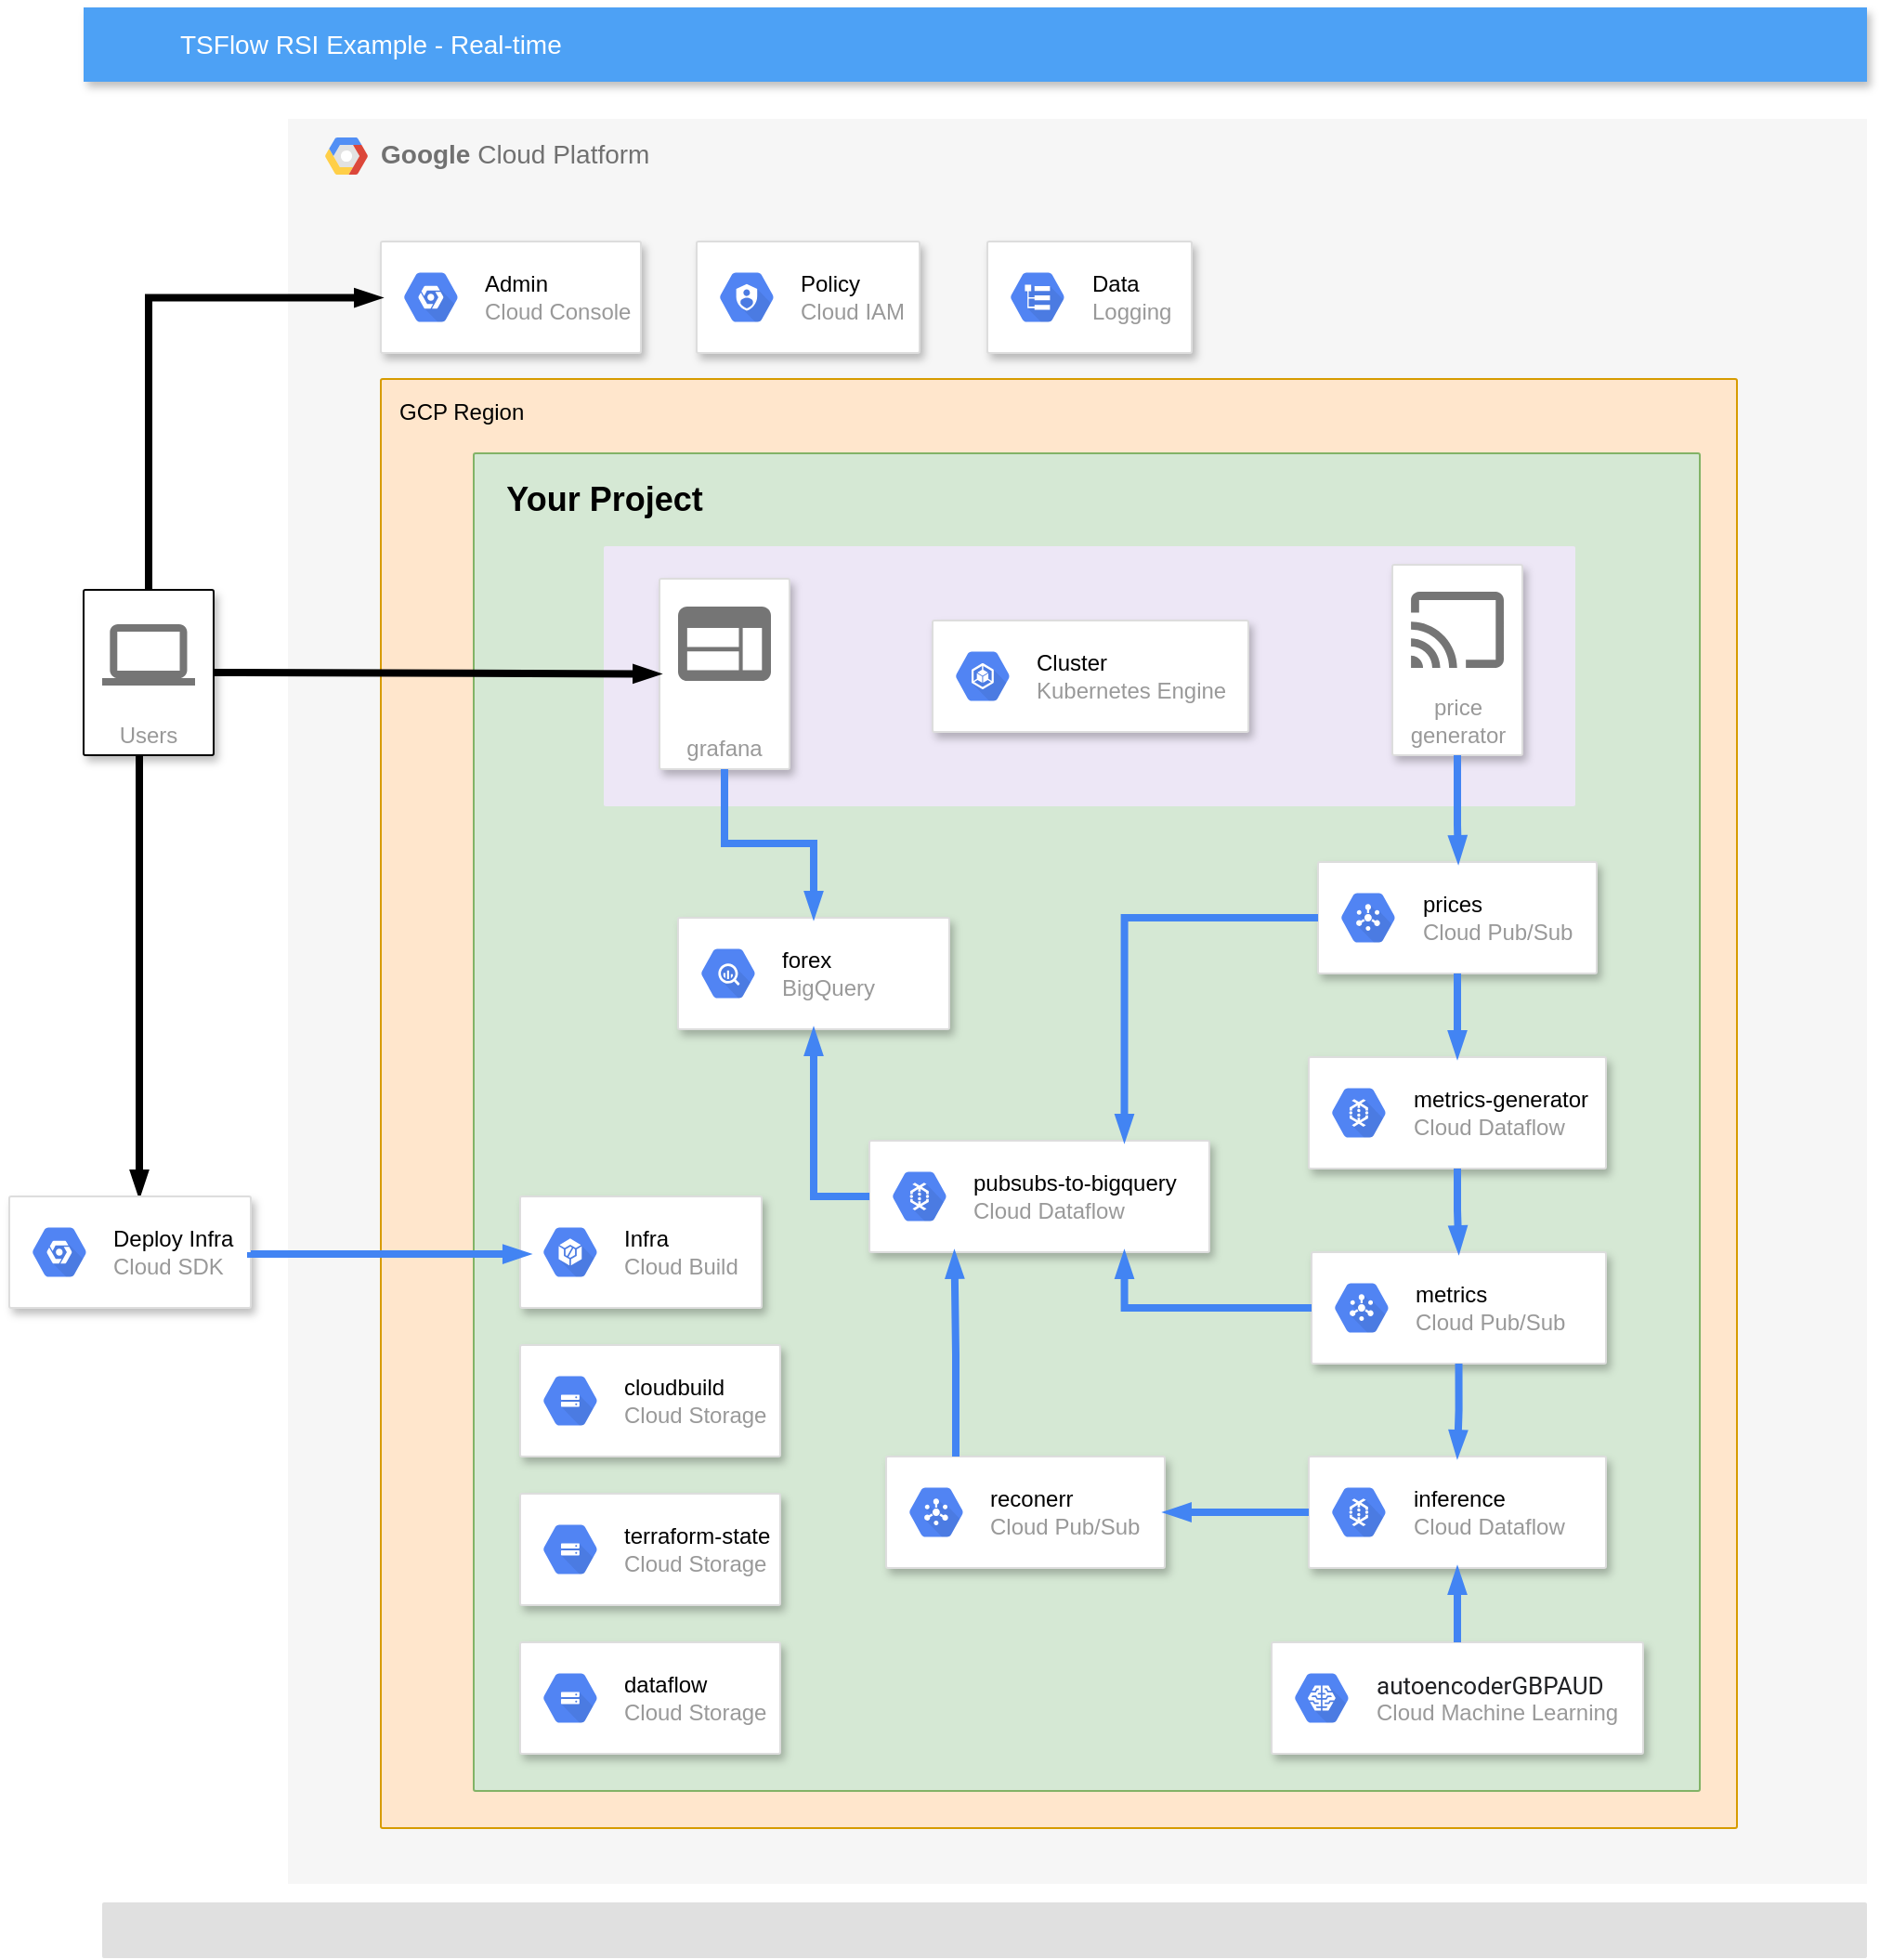 <mxfile version="14.6.13" type="device" pages="3"><diagram id="f106602c-feb2-e66a-4537-3a34d633f6aa" name="Real-time"><mxGraphModel dx="1106" dy="994" grid="1" gridSize="10" guides="1" tooltips="1" connect="1" arrows="1" fold="1" page="1" pageScale="1" pageWidth="1654" pageHeight="1169" background="#ffffff" math="0" shadow="0"><root><mxCell id="0"/><mxCell id="1" parent="0"/><mxCell id="14" value="&lt;b&gt;Google &lt;/b&gt;Cloud Platform" style="fillColor=#F6F6F6;strokeColor=none;shadow=0;gradientColor=none;fontSize=14;align=left;spacing=10;fontColor=#717171;9E9E9E;verticalAlign=top;spacingTop=-4;fontStyle=0;spacingLeft=40;html=1;" parent="1" vertex="1"><mxGeometry x="310" y="180" width="850" height="950" as="geometry"/></mxCell><mxCell id="Be6EzaO31YiZnEdK2GOM-375" value="GCP Region" style="points=[[0,0,0],[0.25,0,0],[0.5,0,0],[0.75,0,0],[1,0,0],[1,0.25,0],[1,0.5,0],[1,0.75,0],[1,1,0],[0.75,1,0],[0.5,1,0],[0.25,1,0],[0,1,0],[0,0.75,0],[0,0.5,0],[0,0.25,0]];rounded=1;absoluteArcSize=1;arcSize=2;html=1;strokeColor=#d79b00;shadow=0;dashed=0;fontSize=12;align=left;verticalAlign=top;spacing=10;spacingTop=-4;fillColor=#ffe6cc;" parent="1" vertex="1"><mxGeometry x="360" y="320" width="730" height="780" as="geometry"/></mxCell><mxCell id="Be6EzaO31YiZnEdK2GOM-356" value="" style="points=[[0,0,0],[0.25,0,0],[0.5,0,0],[0.75,0,0],[1,0,0],[1,0.25,0],[1,0.5,0],[1,0.75,0],[1,1,0],[0.75,1,0],[0.5,1,0],[0.25,1,0],[0,1,0],[0,0.75,0],[0,0.5,0],[0,0.25,0]];rounded=1;absoluteArcSize=1;arcSize=2;html=1;strokeColor=#82b366;shadow=0;dashed=0;fontSize=12;align=center;verticalAlign=middle;spacing=10;spacingTop=-4;fillColor=#d5e8d4;labelPosition=center;verticalLabelPosition=middle;" parent="1" vertex="1"><mxGeometry x="410" y="360" width="660" height="720" as="geometry"/></mxCell><mxCell id="2" value="TSFlow RSI Example - Real-time" style="fillColor=#4DA1F5;strokeColor=none;shadow=1;gradientColor=none;fontSize=14;align=left;spacingLeft=50;fontColor=#ffffff;html=1;" parent="1" vertex="1"><mxGeometry x="200" y="120" width="960" height="40" as="geometry"/></mxCell><mxCell id="16" value="" style="rounded=1;absoluteArcSize=1;arcSize=2;html=1;strokeColor=none;gradientColor=none;shadow=0;dashed=0;strokeColor=none;fontSize=12;fontColor=#9E9E9E;align=left;verticalAlign=top;spacing=10;spacingTop=-4;fillColor=#E0E0E0;" parent="1" vertex="1"><mxGeometry x="210" y="1140" width="950" height="30" as="geometry"/></mxCell><mxCell id="15" value="" style="shape=mxgraph.gcp2.google_cloud_platform;fillColor=#F6F6F6;strokeColor=none;shadow=0;gradientColor=none;" parent="1" vertex="1"><mxGeometry width="23" height="20" relative="1" as="geometry"><mxPoint x="330" y="190" as="offset"/></mxGeometry></mxCell><mxCell id="8F5fJPbcZPBXWIDbTMO1-382" value="" style="points=[[0,0,0],[0.25,0,0],[0.5,0,0],[0.75,0,0],[1,0,0],[1,0.25,0],[1,0.5,0],[1,0.75,0],[1,1,0],[0.75,1,0],[0.5,1,0],[0.25,1,0],[0,1,0],[0,0.75,0],[0,0.5,0],[0,0.25,0]];rounded=1;absoluteArcSize=1;arcSize=2;html=1;strokeColor=none;gradientColor=none;shadow=0;dashed=0;fontSize=12;fontColor=#9E9E9E;align=left;verticalAlign=top;spacing=10;spacingTop=-4;fillColor=#EDE7F6;" parent="1" vertex="1"><mxGeometry x="480" y="410" width="523" height="140" as="geometry"><mxPoint x="10" y="50" as="offset"/></mxGeometry></mxCell><mxCell id="Be6EzaO31YiZnEdK2GOM-379" value="Your Project" style="text;html=1;align=center;verticalAlign=middle;resizable=0;points=[];autosize=1;fontStyle=1;fontSize=18;" parent="1" vertex="1"><mxGeometry x="420" y="370" width="120" height="30" as="geometry"/></mxCell><mxCell id="Be6EzaO31YiZnEdK2GOM-406" value="" style="strokeColor=#dddddd;shadow=1;strokeWidth=1;rounded=1;absoluteArcSize=1;arcSize=2;fontSize=18;" parent="1" vertex="1"><mxGeometry x="520" y="610" width="146" height="60" as="geometry"/></mxCell><mxCell id="Be6EzaO31YiZnEdK2GOM-407" value="&lt;font color=&quot;#000000&quot;&gt;forex&lt;/font&gt;&lt;br&gt;BigQuery" style="dashed=0;connectable=0;html=1;fillColor=#5184F3;strokeColor=none;shape=mxgraph.gcp2.hexIcon;prIcon=bigquery;part=1;labelPosition=right;verticalLabelPosition=middle;align=left;verticalAlign=middle;spacingLeft=5;fontColor=#999999;fontSize=12;" parent="Be6EzaO31YiZnEdK2GOM-406" vertex="1"><mxGeometry y="0.5" width="44" height="39" relative="1" as="geometry"><mxPoint x="5" y="-19.5" as="offset"/></mxGeometry></mxCell><mxCell id="Be6EzaO31YiZnEdK2GOM-412" value="" style="strokeColor=#dddddd;shadow=1;strokeWidth=1;rounded=1;absoluteArcSize=1;arcSize=2;" parent="1" vertex="1"><mxGeometry x="686.5" y="246" width="110" height="60" as="geometry"/></mxCell><mxCell id="Be6EzaO31YiZnEdK2GOM-413" value="&lt;font color=&quot;#000000&quot;&gt;Data&lt;/font&gt;&lt;br&gt;Logging" style="dashed=0;connectable=0;html=1;fillColor=#5184F3;strokeColor=none;shape=mxgraph.gcp2.hexIcon;prIcon=logging;part=1;labelPosition=right;verticalLabelPosition=middle;align=left;verticalAlign=middle;spacingLeft=5;fontColor=#999999;fontSize=12;" parent="Be6EzaO31YiZnEdK2GOM-412" vertex="1"><mxGeometry y="0.5" width="44" height="39" relative="1" as="geometry"><mxPoint x="5" y="-19.5" as="offset"/></mxGeometry></mxCell><mxCell id="Be6EzaO31YiZnEdK2GOM-420" value="Users" style="fillColor=#ffffff;shadow=1;strokeWidth=1;rounded=1;absoluteArcSize=1;arcSize=2;labelPosition=center;verticalLabelPosition=middle;align=center;verticalAlign=bottom;spacingLeft=0;fontColor=#999999;fontSize=12;whiteSpace=wrap;spacingBottom=2;html=1;" parent="1" vertex="1"><mxGeometry x="200" y="433.5" width="70" height="89" as="geometry"/></mxCell><mxCell id="Be6EzaO31YiZnEdK2GOM-421" value="" style="dashed=0;html=1;fillColor=#757575;strokeColor=none;shape=mxgraph.gcp2.laptop;part=1;" parent="Be6EzaO31YiZnEdK2GOM-420" vertex="1"><mxGeometry x="0.5" width="50" height="33" relative="1" as="geometry"><mxPoint x="-25" y="18.5" as="offset"/></mxGeometry></mxCell><mxCell id="sk9GGrMK_IZa_A7nueXG-23" value="" style="edgeStyle=orthogonalEdgeStyle;fontSize=12;html=1;endArrow=blockThin;endFill=1;rounded=0;strokeWidth=4;endSize=4;startSize=4;dashed=0;exitX=1;exitY=0.5;exitDx=0;exitDy=0;" parent="Be6EzaO31YiZnEdK2GOM-420" target="sk9GGrMK_IZa_A7nueXG-20" edge="1"><mxGeometry width="100" relative="1" as="geometry"><mxPoint x="30" y="89" as="sourcePoint"/><mxPoint x="170" y="90" as="targetPoint"/><Array as="points"><mxPoint x="30" y="207"/><mxPoint x="30" y="207"/></Array></mxGeometry></mxCell><mxCell id="Be6EzaO31YiZnEdK2GOM-429" value="" style="strokeColor=#dddddd;shadow=1;strokeWidth=1;rounded=1;absoluteArcSize=1;arcSize=2;fontSize=18;" parent="1" vertex="1"><mxGeometry x="530" y="246" width="120" height="60" as="geometry"/></mxCell><mxCell id="Be6EzaO31YiZnEdK2GOM-430" value="&lt;font color=&quot;#000000&quot;&gt;Policy&lt;/font&gt;&lt;br&gt;Cloud IAM" style="dashed=0;connectable=0;html=1;fillColor=#5184F3;strokeColor=none;shape=mxgraph.gcp2.hexIcon;prIcon=cloud_iam;part=1;labelPosition=right;verticalLabelPosition=middle;align=left;verticalAlign=middle;spacingLeft=5;fontColor=#999999;fontSize=12;" parent="Be6EzaO31YiZnEdK2GOM-429" vertex="1"><mxGeometry y="0.5" width="44" height="39" relative="1" as="geometry"><mxPoint x="5" y="-19.5" as="offset"/></mxGeometry></mxCell><mxCell id="Be6EzaO31YiZnEdK2GOM-433" value="" style="strokeColor=#dddddd;shadow=1;strokeWidth=1;rounded=1;absoluteArcSize=1;arcSize=2;fontSize=18;" parent="1" vertex="1"><mxGeometry x="360" y="246" width="140" height="60" as="geometry"/></mxCell><mxCell id="Be6EzaO31YiZnEdK2GOM-434" value="&lt;font color=&quot;#000000&quot;&gt;Admin&lt;br&gt;&lt;/font&gt;Cloud Console" style="dashed=0;connectable=0;html=1;fillColor=#5184F3;strokeColor=none;shape=mxgraph.gcp2.hexIcon;prIcon=placeholder;part=1;labelPosition=right;verticalLabelPosition=middle;align=left;verticalAlign=middle;spacingLeft=5;fontColor=#999999;fontSize=12;" parent="Be6EzaO31YiZnEdK2GOM-433" vertex="1"><mxGeometry y="0.5" width="44" height="39" relative="1" as="geometry"><mxPoint x="5" y="-19.5" as="offset"/></mxGeometry></mxCell><mxCell id="Be6EzaO31YiZnEdK2GOM-390" value="" style="strokeColor=#dddddd;shadow=1;strokeWidth=1;rounded=1;absoluteArcSize=1;arcSize=2;fontSize=18;" parent="1" vertex="1"><mxGeometry x="859.5" y="900" width="160" height="60" as="geometry"/></mxCell><mxCell id="Be6EzaO31YiZnEdK2GOM-391" value="&lt;font color=&quot;#000000&quot;&gt;inference&lt;/font&gt;&lt;br&gt;Cloud Dataflow" style="dashed=0;connectable=0;html=1;fillColor=#5184F3;strokeColor=none;shape=mxgraph.gcp2.hexIcon;prIcon=cloud_dataflow;part=1;labelPosition=right;verticalLabelPosition=middle;align=left;verticalAlign=middle;spacingLeft=5;fontColor=#999999;fontSize=12;" parent="Be6EzaO31YiZnEdK2GOM-390" vertex="1"><mxGeometry y="0.5" width="44" height="39" relative="1" as="geometry"><mxPoint x="5" y="-19.5" as="offset"/></mxGeometry></mxCell><mxCell id="7fhDppdv9Z1jQe66zhrR-308" value="" style="strokeColor=#dddddd;shadow=1;strokeWidth=1;rounded=1;absoluteArcSize=1;arcSize=2;" parent="1" vertex="1"><mxGeometry x="861" y="790" width="158.5" height="60" as="geometry"/></mxCell><mxCell id="7fhDppdv9Z1jQe66zhrR-309" value="&lt;font color=&quot;#000000&quot;&gt;metrics&lt;br&gt;&lt;/font&gt;Cloud Pub/Sub" style="dashed=0;connectable=0;html=1;fillColor=#5184F3;strokeColor=none;shape=mxgraph.gcp2.hexIcon;prIcon=cloud_pubsub;part=1;labelPosition=right;verticalLabelPosition=middle;align=left;verticalAlign=middle;spacingLeft=5;fontColor=#999999;fontSize=12;" parent="7fhDppdv9Z1jQe66zhrR-308" vertex="1"><mxGeometry y="0.5" width="44" height="39" relative="1" as="geometry"><mxPoint x="5" y="-19.5" as="offset"/></mxGeometry></mxCell><mxCell id="Be6EzaO31YiZnEdK2GOM-388" value="" style="strokeColor=#dddddd;shadow=1;strokeWidth=1;rounded=1;absoluteArcSize=1;arcSize=2;fontSize=18;" parent="1" vertex="1"><mxGeometry x="435" y="920.0" width="140" height="60" as="geometry"/></mxCell><mxCell id="Be6EzaO31YiZnEdK2GOM-389" value="&lt;font color=&quot;#000000&quot;&gt;terraform-state&lt;/font&gt;&lt;br&gt;Cloud Storage" style="dashed=0;connectable=0;html=1;fillColor=#5184F3;strokeColor=none;shape=mxgraph.gcp2.hexIcon;prIcon=cloud_storage;part=1;labelPosition=right;verticalLabelPosition=middle;align=left;verticalAlign=middle;spacingLeft=5;fontColor=#999999;fontSize=12;" parent="Be6EzaO31YiZnEdK2GOM-388" vertex="1"><mxGeometry y="0.5" width="44" height="39" relative="1" as="geometry"><mxPoint x="5" y="-19.5" as="offset"/></mxGeometry></mxCell><mxCell id="EcwSvWwTOXZUcNVXFRtA-16" value="" style="strokeColor=#dddddd;shadow=1;strokeWidth=1;rounded=1;absoluteArcSize=1;arcSize=2;" parent="1" vertex="1"><mxGeometry x="657" y="450" width="170" height="60" as="geometry"/></mxCell><mxCell id="EcwSvWwTOXZUcNVXFRtA-17" value="&lt;font color=&quot;#000000&quot;&gt;Cluster&lt;/font&gt;&lt;br&gt;Kubernetes Engine" style="dashed=0;connectable=0;html=1;fillColor=#5184F3;strokeColor=none;shape=mxgraph.gcp2.hexIcon;prIcon=container_engine;part=1;labelPosition=right;verticalLabelPosition=middle;align=left;verticalAlign=middle;spacingLeft=5;fontColor=#999999;fontSize=12;" parent="EcwSvWwTOXZUcNVXFRtA-16" vertex="1"><mxGeometry y="0.5" width="44" height="39" relative="1" as="geometry"><mxPoint x="5" y="-19.5" as="offset"/></mxGeometry></mxCell><mxCell id="EcwSvWwTOXZUcNVXFRtA-18" value="price generator" style="strokeColor=#dddddd;shadow=1;strokeWidth=1;rounded=1;absoluteArcSize=1;arcSize=2;labelPosition=center;verticalLabelPosition=middle;align=center;verticalAlign=bottom;spacingLeft=0;fontColor=#999999;fontSize=12;whiteSpace=wrap;spacingBottom=2;" parent="1" vertex="1"><mxGeometry x="904.5" y="420" width="70" height="102.5" as="geometry"/></mxCell><mxCell id="EcwSvWwTOXZUcNVXFRtA-19" value="" style="dashed=0;connectable=0;html=1;fillColor=#757575;strokeColor=none;shape=mxgraph.gcp2.stream;part=1;" parent="EcwSvWwTOXZUcNVXFRtA-18" vertex="1"><mxGeometry x="0.5" width="50" height="41" relative="1" as="geometry"><mxPoint x="-25" y="14.5" as="offset"/></mxGeometry></mxCell><mxCell id="EcwSvWwTOXZUcNVXFRtA-20" value="grafana" style="strokeColor=#dddddd;shadow=1;strokeWidth=1;rounded=1;absoluteArcSize=1;arcSize=2;labelPosition=center;verticalLabelPosition=middle;align=center;verticalAlign=bottom;spacingLeft=0;fontColor=#999999;fontSize=12;whiteSpace=wrap;spacingBottom=2;" parent="1" vertex="1"><mxGeometry x="510" y="427.5" width="70" height="102.5" as="geometry"/></mxCell><mxCell id="EcwSvWwTOXZUcNVXFRtA-21" value="" style="dashed=0;connectable=0;html=1;fillColor=#757575;strokeColor=none;shape=mxgraph.gcp2.application;part=1;" parent="EcwSvWwTOXZUcNVXFRtA-20" vertex="1"><mxGeometry x="0.5" width="50" height="40" relative="1" as="geometry"><mxPoint x="-25" y="15" as="offset"/></mxGeometry></mxCell><mxCell id="EcwSvWwTOXZUcNVXFRtA-24" value="" style="strokeColor=#dddddd;shadow=1;strokeWidth=1;rounded=1;absoluteArcSize=1;arcSize=2;" parent="1" vertex="1"><mxGeometry x="864.5" y="580" width="150" height="60" as="geometry"/></mxCell><mxCell id="EcwSvWwTOXZUcNVXFRtA-25" value="&lt;font color=&quot;#000000&quot;&gt;prices&lt;br&gt;&lt;/font&gt;Cloud Pub/Sub" style="dashed=0;connectable=0;html=1;fillColor=#5184F3;strokeColor=none;shape=mxgraph.gcp2.hexIcon;prIcon=cloud_pubsub;part=1;labelPosition=right;verticalLabelPosition=middle;align=left;verticalAlign=middle;spacingLeft=5;fontColor=#999999;fontSize=12;" parent="EcwSvWwTOXZUcNVXFRtA-24" vertex="1"><mxGeometry y="0.5" width="44" height="39" relative="1" as="geometry"><mxPoint x="5" y="-19.5" as="offset"/></mxGeometry></mxCell><mxCell id="EcwSvWwTOXZUcNVXFRtA-26" value="" style="strokeColor=#dddddd;shadow=1;strokeWidth=1;rounded=1;absoluteArcSize=1;arcSize=2;" parent="1" vertex="1"><mxGeometry x="632" y="900" width="150" height="60" as="geometry"/></mxCell><mxCell id="EcwSvWwTOXZUcNVXFRtA-27" value="&lt;font color=&quot;#000000&quot;&gt;reconerr&lt;br&gt;&lt;/font&gt;Cloud Pub/Sub" style="dashed=0;connectable=0;html=1;fillColor=#5184F3;strokeColor=none;shape=mxgraph.gcp2.hexIcon;prIcon=cloud_pubsub;part=1;labelPosition=right;verticalLabelPosition=middle;align=left;verticalAlign=middle;spacingLeft=5;fontColor=#999999;fontSize=12;" parent="EcwSvWwTOXZUcNVXFRtA-26" vertex="1"><mxGeometry y="0.5" width="44" height="39" relative="1" as="geometry"><mxPoint x="5" y="-19.5" as="offset"/></mxGeometry></mxCell><mxCell id="EcwSvWwTOXZUcNVXFRtA-28" value="" style="strokeColor=#dddddd;shadow=1;strokeWidth=1;rounded=1;absoluteArcSize=1;arcSize=2;fontSize=18;" parent="1" vertex="1"><mxGeometry x="435" y="1000.0" width="140" height="60" as="geometry"/></mxCell><mxCell id="EcwSvWwTOXZUcNVXFRtA-29" value="&lt;font color=&quot;#000000&quot;&gt;dataflow&lt;/font&gt;&lt;br&gt;Cloud Storage" style="dashed=0;connectable=0;html=1;fillColor=#5184F3;strokeColor=none;shape=mxgraph.gcp2.hexIcon;prIcon=cloud_storage;part=1;labelPosition=right;verticalLabelPosition=middle;align=left;verticalAlign=middle;spacingLeft=5;fontColor=#999999;fontSize=12;" parent="EcwSvWwTOXZUcNVXFRtA-28" vertex="1"><mxGeometry y="0.5" width="44" height="39" relative="1" as="geometry"><mxPoint x="5" y="-19.5" as="offset"/></mxGeometry></mxCell><mxCell id="EcwSvWwTOXZUcNVXFRtA-30" value="" style="strokeColor=#dddddd;shadow=1;strokeWidth=1;rounded=1;absoluteArcSize=1;arcSize=2;fontSize=18;" parent="1" vertex="1"><mxGeometry x="435" y="840.0" width="140" height="60" as="geometry"/></mxCell><mxCell id="EcwSvWwTOXZUcNVXFRtA-31" value="&lt;font color=&quot;#000000&quot;&gt;cloudbuild&lt;/font&gt;&lt;br&gt;Cloud Storage" style="dashed=0;connectable=0;html=1;fillColor=#5184F3;strokeColor=none;shape=mxgraph.gcp2.hexIcon;prIcon=cloud_storage;part=1;labelPosition=right;verticalLabelPosition=middle;align=left;verticalAlign=middle;spacingLeft=5;fontColor=#999999;fontSize=12;" parent="EcwSvWwTOXZUcNVXFRtA-30" vertex="1"><mxGeometry y="0.5" width="44" height="39" relative="1" as="geometry"><mxPoint x="5" y="-19.5" as="offset"/></mxGeometry></mxCell><mxCell id="EcwSvWwTOXZUcNVXFRtA-33" value="" style="strokeColor=#dddddd;shadow=1;strokeWidth=1;rounded=1;absoluteArcSize=1;arcSize=2;fontSize=18;" parent="1" vertex="1"><mxGeometry x="859.5" y="685" width="160" height="60" as="geometry"/></mxCell><mxCell id="EcwSvWwTOXZUcNVXFRtA-34" value="&lt;font color=&quot;#000000&quot;&gt;metrics-generator&lt;/font&gt;&lt;br&gt;Cloud Dataflow" style="dashed=0;connectable=0;html=1;fillColor=#5184F3;strokeColor=none;shape=mxgraph.gcp2.hexIcon;prIcon=cloud_dataflow;part=1;labelPosition=right;verticalLabelPosition=middle;align=left;verticalAlign=middle;spacingLeft=5;fontColor=#999999;fontSize=12;" parent="EcwSvWwTOXZUcNVXFRtA-33" vertex="1"><mxGeometry y="0.5" width="44" height="39" relative="1" as="geometry"><mxPoint x="5" y="-19.5" as="offset"/></mxGeometry></mxCell><mxCell id="EcwSvWwTOXZUcNVXFRtA-35" value="" style="strokeColor=#dddddd;shadow=1;strokeWidth=1;rounded=1;absoluteArcSize=1;arcSize=2;fontSize=18;" parent="1" vertex="1"><mxGeometry x="623" y="730" width="183" height="60" as="geometry"/></mxCell><mxCell id="EcwSvWwTOXZUcNVXFRtA-36" value="&lt;font color=&quot;#000000&quot;&gt;pubsubs-to-bigquery&lt;/font&gt;&lt;br&gt;Cloud Dataflow" style="dashed=0;connectable=0;html=1;fillColor=#5184F3;strokeColor=none;shape=mxgraph.gcp2.hexIcon;prIcon=cloud_dataflow;part=1;labelPosition=right;verticalLabelPosition=middle;align=left;verticalAlign=middle;spacingLeft=5;fontColor=#999999;fontSize=12;" parent="EcwSvWwTOXZUcNVXFRtA-35" vertex="1"><mxGeometry y="0.5" width="44" height="39" relative="1" as="geometry"><mxPoint x="5" y="-19.5" as="offset"/></mxGeometry></mxCell><mxCell id="EcwSvWwTOXZUcNVXFRtA-37" value="" style="edgeStyle=orthogonalEdgeStyle;fontSize=12;html=1;endArrow=blockThin;endFill=1;rounded=0;strokeWidth=4;endSize=4;startSize=4;dashed=0;strokeColor=#4284F3;exitX=0.5;exitY=1;exitDx=0;exitDy=0;" parent="1" source="EcwSvWwTOXZUcNVXFRtA-18" edge="1"><mxGeometry width="100" relative="1" as="geometry"><mxPoint x="328.5" y="833.5" as="sourcePoint"/><mxPoint x="940" y="580" as="targetPoint"/><Array as="points"><mxPoint x="940" y="560"/><mxPoint x="940" y="560"/></Array></mxGeometry></mxCell><mxCell id="EcwSvWwTOXZUcNVXFRtA-40" value="" style="edgeStyle=orthogonalEdgeStyle;fontSize=12;html=1;endArrow=blockThin;endFill=1;rounded=0;strokeWidth=4;endSize=4;startSize=4;dashed=0;strokeColor=#4284F3;exitX=0;exitY=0.5;exitDx=0;exitDy=0;" parent="1" source="EcwSvWwTOXZUcNVXFRtA-35" target="Be6EzaO31YiZnEdK2GOM-406" edge="1"><mxGeometry width="100" relative="1" as="geometry"><mxPoint x="328.5" y="833.5" as="sourcePoint"/><mxPoint x="673" y="713" as="targetPoint"/><Array as="points"/></mxGeometry></mxCell><mxCell id="EcwSvWwTOXZUcNVXFRtA-41" value="" style="edgeStyle=orthogonalEdgeStyle;fontSize=12;html=1;endArrow=blockThin;endFill=1;rounded=0;strokeWidth=4;endSize=4;startSize=4;dashed=0;strokeColor=#4284F3;exitX=0;exitY=0.5;exitDx=0;exitDy=0;entryX=0.75;entryY=0;entryDx=0;entryDy=0;" parent="1" source="EcwSvWwTOXZUcNVXFRtA-24" target="EcwSvWwTOXZUcNVXFRtA-35" edge="1"><mxGeometry width="100" relative="1" as="geometry"><mxPoint x="328.5" y="833.5" as="sourcePoint"/><mxPoint x="383.5" y="833.5" as="targetPoint"/><Array as="points"/></mxGeometry></mxCell><mxCell id="EcwSvWwTOXZUcNVXFRtA-42" value="" style="edgeStyle=orthogonalEdgeStyle;fontSize=12;html=1;endArrow=blockThin;endFill=1;rounded=0;strokeWidth=4;endSize=4;startSize=4;dashed=0;strokeColor=#4284F3;" parent="1" source="EcwSvWwTOXZUcNVXFRtA-24" target="EcwSvWwTOXZUcNVXFRtA-33" edge="1"><mxGeometry width="100" relative="1" as="geometry"><mxPoint x="947" y="653.98" as="sourcePoint"/><mxPoint x="864.5" y="767.5" as="targetPoint"/><Array as="points"/></mxGeometry></mxCell><mxCell id="EcwSvWwTOXZUcNVXFRtA-43" value="" style="edgeStyle=orthogonalEdgeStyle;fontSize=12;html=1;endArrow=blockThin;endFill=1;rounded=0;strokeWidth=4;endSize=4;startSize=4;dashed=0;strokeColor=#4284F3;exitX=0.5;exitY=1;exitDx=0;exitDy=0;entryX=0.5;entryY=0;entryDx=0;entryDy=0;" parent="1" source="EcwSvWwTOXZUcNVXFRtA-33" target="7fhDppdv9Z1jQe66zhrR-308" edge="1"><mxGeometry width="100" relative="1" as="geometry"><mxPoint x="1005.5" y="655" as="sourcePoint"/><mxPoint x="1064.5" y="750" as="targetPoint"/><Array as="points"/></mxGeometry></mxCell><mxCell id="EcwSvWwTOXZUcNVXFRtA-44" value="" style="edgeStyle=orthogonalEdgeStyle;fontSize=12;html=1;endArrow=blockThin;endFill=1;rounded=0;strokeWidth=4;endSize=4;startSize=4;dashed=0;strokeColor=#4284F3;exitX=0.5;exitY=1;exitDx=0;exitDy=0;" parent="1" source="7fhDppdv9Z1jQe66zhrR-308" target="Be6EzaO31YiZnEdK2GOM-390" edge="1"><mxGeometry width="100" relative="1" as="geometry"><mxPoint x="1064.5" y="810" as="sourcePoint"/><mxPoint x="1064.5" y="865" as="targetPoint"/><Array as="points"/></mxGeometry></mxCell><mxCell id="EcwSvWwTOXZUcNVXFRtA-45" value="" style="edgeStyle=orthogonalEdgeStyle;fontSize=12;html=1;endArrow=blockThin;endFill=1;rounded=0;strokeWidth=4;endSize=4;startSize=4;dashed=0;strokeColor=#4284F3;entryX=1;entryY=0.5;entryDx=0;entryDy=0;exitX=0;exitY=0.5;exitDx=0;exitDy=0;" parent="1" source="Be6EzaO31YiZnEdK2GOM-390" target="EcwSvWwTOXZUcNVXFRtA-26" edge="1"><mxGeometry width="100" relative="1" as="geometry"><mxPoint x="723" y="890" as="sourcePoint"/><mxPoint x="893" y="895" as="targetPoint"/><Array as="points"/></mxGeometry></mxCell><mxCell id="EcwSvWwTOXZUcNVXFRtA-46" value="" style="edgeStyle=orthogonalEdgeStyle;fontSize=12;html=1;endArrow=blockThin;endFill=1;rounded=0;strokeWidth=4;endSize=4;startSize=4;dashed=0;strokeColor=#4284F3;entryX=0.25;entryY=1;entryDx=0;entryDy=0;exitX=0.25;exitY=0;exitDx=0;exitDy=0;" parent="1" source="EcwSvWwTOXZUcNVXFRtA-26" target="EcwSvWwTOXZUcNVXFRtA-35" edge="1"><mxGeometry width="100" relative="1" as="geometry"><mxPoint x="669" y="910" as="sourcePoint"/><mxPoint x="383.5" y="833.5" as="targetPoint"/><Array as="points"/></mxGeometry></mxCell><mxCell id="EcwSvWwTOXZUcNVXFRtA-47" value="" style="edgeStyle=orthogonalEdgeStyle;fontSize=12;html=1;endArrow=blockThin;endFill=1;rounded=0;strokeWidth=4;endSize=4;startSize=4;dashed=0;strokeColor=#4284F3;exitX=0;exitY=0.5;exitDx=0;exitDy=0;entryX=0.75;entryY=1;entryDx=0;entryDy=0;" parent="1" source="7fhDppdv9Z1jQe66zhrR-308" target="EcwSvWwTOXZUcNVXFRtA-35" edge="1"><mxGeometry width="100" relative="1" as="geometry"><mxPoint x="863" y="730" as="sourcePoint"/><mxPoint x="743.5" y="795" as="targetPoint"/><Array as="points"/></mxGeometry></mxCell><mxCell id="EcwSvWwTOXZUcNVXFRtA-48" value="" style="edgeStyle=orthogonalEdgeStyle;fontSize=12;html=1;endArrow=blockThin;endFill=1;rounded=0;strokeWidth=4;endSize=4;startSize=4;dashed=0;strokeColor=#4284F3;exitX=0.5;exitY=1;exitDx=0;exitDy=0;" parent="1" source="EcwSvWwTOXZUcNVXFRtA-20" target="Be6EzaO31YiZnEdK2GOM-406" edge="1"><mxGeometry width="100" relative="1" as="geometry"><mxPoint x="596" y="620" as="sourcePoint"/><mxPoint x="573" y="530" as="targetPoint"/><Array as="points"/></mxGeometry></mxCell><mxCell id="EcwSvWwTOXZUcNVXFRtA-52" value="" style="strokeColor=#dddddd;shadow=1;strokeWidth=1;rounded=1;absoluteArcSize=1;arcSize=2;" parent="1" vertex="1"><mxGeometry x="839.5" y="1000" width="200" height="60" as="geometry"/></mxCell><mxCell id="EcwSvWwTOXZUcNVXFRtA-53" value="&lt;span style=&quot;color: rgb(32 , 33 , 36) ; font-family: &amp;#34;roboto&amp;#34; , &amp;#34;arial&amp;#34; , sans-serif ; font-size: 13px ; background-color: rgb(255 , 255 , 255)&quot;&gt;autoencoderGBPAUD&lt;/span&gt;&lt;br&gt;Cloud Machine Learning" style="dashed=0;connectable=0;html=1;fillColor=#5184F3;strokeColor=none;shape=mxgraph.gcp2.hexIcon;prIcon=cloud_machine_learning;part=1;labelPosition=right;verticalLabelPosition=middle;align=left;verticalAlign=middle;spacingLeft=5;fontColor=#999999;fontSize=12;" parent="EcwSvWwTOXZUcNVXFRtA-52" vertex="1"><mxGeometry y="0.5" width="44" height="39" relative="1" as="geometry"><mxPoint x="5" y="-19.5" as="offset"/></mxGeometry></mxCell><mxCell id="EcwSvWwTOXZUcNVXFRtA-56" value="" style="edgeStyle=orthogonalEdgeStyle;fontSize=12;html=1;endArrow=blockThin;endFill=1;rounded=0;strokeWidth=4;endSize=4;startSize=4;dashed=0;exitX=1;exitY=0.5;exitDx=0;exitDy=0;entryX=0;entryY=0.5;entryDx=0;entryDy=0;" parent="1" source="Be6EzaO31YiZnEdK2GOM-420" target="EcwSvWwTOXZUcNVXFRtA-20" edge="1"><mxGeometry width="100" relative="1" as="geometry"><mxPoint x="949.5" y="532.5" as="sourcePoint"/><mxPoint x="950" y="590" as="targetPoint"/><Array as="points"><mxPoint x="270" y="479"/></Array></mxGeometry></mxCell><mxCell id="EcwSvWwTOXZUcNVXFRtA-61" value="" style="edgeStyle=orthogonalEdgeStyle;fontSize=12;html=1;endArrow=blockThin;endFill=1;rounded=0;strokeWidth=4;endSize=4;startSize=4;dashed=0;strokeColor=#4284F3;exitX=0.5;exitY=0;exitDx=0;exitDy=0;entryX=0.5;entryY=1;entryDx=0;entryDy=0;" parent="1" source="EcwSvWwTOXZUcNVXFRtA-52" target="Be6EzaO31YiZnEdK2GOM-390" edge="1"><mxGeometry width="100" relative="1" as="geometry"><mxPoint x="1260" y="1030" as="sourcePoint"/><mxPoint x="937" y="998" as="targetPoint"/><Array as="points"/></mxGeometry></mxCell><mxCell id="sk9GGrMK_IZa_A7nueXG-16" value="" style="strokeColor=#dddddd;shadow=1;strokeWidth=1;rounded=1;absoluteArcSize=1;arcSize=2;" parent="1" vertex="1"><mxGeometry x="435" y="760" width="130" height="60" as="geometry"/></mxCell><mxCell id="sk9GGrMK_IZa_A7nueXG-17" value="&lt;font color=&quot;#000000&quot;&gt;Infra&lt;/font&gt;&lt;br&gt;Cloud Build" style="dashed=0;connectable=0;html=1;fillColor=#5184F3;strokeColor=none;shape=mxgraph.gcp2.hexIcon;prIcon=container_builder;part=1;labelPosition=right;verticalLabelPosition=middle;align=left;verticalAlign=middle;spacingLeft=5;fontColor=#999999;fontSize=12;" parent="sk9GGrMK_IZa_A7nueXG-16" vertex="1"><mxGeometry y="0.5" width="44" height="39" relative="1" as="geometry"><mxPoint x="5" y="-19.5" as="offset"/></mxGeometry></mxCell><mxCell id="sk9GGrMK_IZa_A7nueXG-20" value="" style="strokeColor=#dddddd;shadow=1;strokeWidth=1;rounded=1;absoluteArcSize=1;arcSize=2;" parent="1" vertex="1"><mxGeometry x="160" y="760" width="130" height="60" as="geometry"/></mxCell><mxCell id="sk9GGrMK_IZa_A7nueXG-21" value="&lt;font color=&quot;#000000&quot;&gt;Deploy Infra&lt;/font&gt;&lt;br&gt;Cloud SDK" style="dashed=0;connectable=0;html=1;fillColor=#5184F3;strokeColor=none;shape=mxgraph.gcp2.hexIcon;prIcon=placeholder;part=1;labelPosition=right;verticalLabelPosition=middle;align=left;verticalAlign=middle;spacingLeft=5;fontColor=#999999;fontSize=12;" parent="sk9GGrMK_IZa_A7nueXG-20" vertex="1"><mxGeometry y="0.5" width="44" height="39" relative="1" as="geometry"><mxPoint x="5" y="-19.5" as="offset"/></mxGeometry></mxCell><mxCell id="sk9GGrMK_IZa_A7nueXG-22" value="" style="edgeStyle=orthogonalEdgeStyle;fontSize=12;html=1;endArrow=blockThin;endFill=1;rounded=0;strokeWidth=4;endSize=4;startSize=4;dashed=0;strokeColor=#4284F3;exitX=1;exitY=0.5;exitDx=0;exitDy=0;entryX=0.038;entryY=0.517;entryDx=0;entryDy=0;entryPerimeter=0;" parent="1" target="sk9GGrMK_IZa_A7nueXG-16" edge="1"><mxGeometry width="100" relative="1" as="geometry"><mxPoint x="290" y="790" as="sourcePoint"/><mxPoint x="430" y="791" as="targetPoint"/><Array as="points"><mxPoint x="290" y="791"/></Array></mxGeometry></mxCell><mxCell id="qfq76LpWT7BMR-csDT2v-16" value="" style="edgeStyle=orthogonalEdgeStyle;fontSize=12;html=1;endArrow=blockThin;endFill=1;rounded=0;strokeWidth=4;endSize=4;startSize=4;dashed=0;exitX=0.5;exitY=0;exitDx=0;exitDy=0;entryX=0;entryY=0.5;entryDx=0;entryDy=0;" parent="1" source="Be6EzaO31YiZnEdK2GOM-420" edge="1"><mxGeometry width="100" relative="1" as="geometry"><mxPoint x="120" y="275.5" as="sourcePoint"/><mxPoint x="360" y="276.25" as="targetPoint"/><Array as="points"><mxPoint x="235" y="276"/></Array></mxGeometry></mxCell></root></mxGraphModel></diagram><diagram id="8oREr4TKxukMvIy4zXab" name="Re-training"><mxGraphModel dx="1106" dy="994" grid="1" gridSize="10" guides="1" tooltips="1" connect="1" arrows="1" fold="1" page="1" pageScale="1" pageWidth="827" pageHeight="1169" math="0" shadow="0"><root><mxCell id="JF10Swj6qTdU6iR3dlwL-0"/><mxCell id="JF10Swj6qTdU6iR3dlwL-1" parent="JF10Swj6qTdU6iR3dlwL-0"/><mxCell id="JF10Swj6qTdU6iR3dlwL-2" value="&lt;b&gt;Google &lt;/b&gt;Cloud Platform" style="fillColor=#F6F6F6;strokeColor=none;shadow=0;gradientColor=none;fontSize=14;align=left;spacing=10;fontColor=#717171;9E9E9E;verticalAlign=top;spacingTop=-4;fontStyle=0;spacingLeft=40;html=1;" parent="JF10Swj6qTdU6iR3dlwL-1" vertex="1"><mxGeometry x="310" y="180" width="840" height="690" as="geometry"/></mxCell><mxCell id="JF10Swj6qTdU6iR3dlwL-3" value="GCP Region" style="points=[[0,0,0],[0.25,0,0],[0.5,0,0],[0.75,0,0],[1,0,0],[1,0.25,0],[1,0.5,0],[1,0.75,0],[1,1,0],[0.75,1,0],[0.5,1,0],[0.25,1,0],[0,1,0],[0,0.75,0],[0,0.5,0],[0,0.25,0]];rounded=1;absoluteArcSize=1;arcSize=2;html=1;strokeColor=#d79b00;shadow=0;dashed=0;fontSize=12;align=left;verticalAlign=top;spacing=10;spacingTop=-4;fillColor=#ffe6cc;" parent="JF10Swj6qTdU6iR3dlwL-1" vertex="1"><mxGeometry x="360" y="320" width="740" height="510" as="geometry"/></mxCell><mxCell id="JF10Swj6qTdU6iR3dlwL-4" value="" style="points=[[0,0,0],[0.25,0,0],[0.5,0,0],[0.75,0,0],[1,0,0],[1,0.25,0],[1,0.5,0],[1,0.75,0],[1,1,0],[0.75,1,0],[0.5,1,0],[0.25,1,0],[0,1,0],[0,0.75,0],[0,0.5,0],[0,0.25,0]];rounded=1;absoluteArcSize=1;arcSize=2;html=1;strokeColor=#82b366;shadow=0;dashed=0;fontSize=12;align=center;verticalAlign=middle;spacing=10;spacingTop=-4;fillColor=#d5e8d4;labelPosition=center;verticalLabelPosition=middle;" parent="JF10Swj6qTdU6iR3dlwL-1" vertex="1"><mxGeometry x="410" y="360" width="640" height="440" as="geometry"/></mxCell><mxCell id="JF10Swj6qTdU6iR3dlwL-5" value="FSI Time-Series Pattern - Re-training" style="fillColor=#4DA1F5;strokeColor=none;shadow=1;gradientColor=none;fontSize=14;align=left;spacingLeft=50;fontColor=#ffffff;html=1;" parent="JF10Swj6qTdU6iR3dlwL-1" vertex="1"><mxGeometry x="310" y="120" width="840" height="40" as="geometry"/></mxCell><mxCell id="JF10Swj6qTdU6iR3dlwL-6" value="" style="rounded=1;absoluteArcSize=1;arcSize=2;html=1;strokeColor=none;gradientColor=none;shadow=0;dashed=0;strokeColor=none;fontSize=12;fontColor=#9E9E9E;align=left;verticalAlign=top;spacing=10;spacingTop=-4;fillColor=#E0E0E0;" parent="JF10Swj6qTdU6iR3dlwL-1" vertex="1"><mxGeometry x="310" y="890" width="840" height="30" as="geometry"/></mxCell><mxCell id="JF10Swj6qTdU6iR3dlwL-7" value="" style="shape=mxgraph.gcp2.google_cloud_platform;fillColor=#F6F6F6;strokeColor=none;shadow=0;gradientColor=none;" parent="JF10Swj6qTdU6iR3dlwL-1" vertex="1"><mxGeometry x="330" y="190" width="23" height="20" as="geometry"/></mxCell><mxCell id="JF10Swj6qTdU6iR3dlwL-8" value="" style="points=[[0,0,0],[0.25,0,0],[0.5,0,0],[0.75,0,0],[1,0,0],[1,0.25,0],[1,0.5,0],[1,0.75,0],[1,1,0],[0.75,1,0],[0.5,1,0],[0.25,1,0],[0,1,0],[0,0.75,0],[0,0.5,0],[0,0.25,0]];rounded=1;absoluteArcSize=1;arcSize=2;html=1;strokeColor=none;gradientColor=none;shadow=0;dashed=0;fontSize=12;fontColor=#9E9E9E;align=left;verticalAlign=top;spacing=10;spacingTop=-4;fillColor=#EDE7F6;" parent="JF10Swj6qTdU6iR3dlwL-1" vertex="1"><mxGeometry x="630" y="408.75" width="400" height="140" as="geometry"><mxPoint x="10" y="50" as="offset"/></mxGeometry></mxCell><mxCell id="JF10Swj6qTdU6iR3dlwL-9" value="Your Project" style="text;html=1;align=center;verticalAlign=middle;resizable=0;points=[];autosize=1;fontStyle=1;fontSize=18;" parent="JF10Swj6qTdU6iR3dlwL-1" vertex="1"><mxGeometry x="420" y="370" width="120" height="30" as="geometry"/></mxCell><mxCell id="JF10Swj6qTdU6iR3dlwL-10" value="" style="strokeColor=#dddddd;shadow=1;strokeWidth=1;rounded=1;absoluteArcSize=1;arcSize=2;fontSize=18;" parent="JF10Swj6qTdU6iR3dlwL-1" vertex="1"><mxGeometry x="437" y="585" width="146" height="60" as="geometry"/></mxCell><mxCell id="JF10Swj6qTdU6iR3dlwL-11" value="&lt;font color=&quot;#000000&quot;&gt;forex&lt;/font&gt;&lt;br&gt;BigQuery" style="dashed=0;connectable=0;html=1;fillColor=#5184F3;strokeColor=none;shape=mxgraph.gcp2.hexIcon;prIcon=bigquery;part=1;labelPosition=right;verticalLabelPosition=middle;align=left;verticalAlign=middle;spacingLeft=5;fontColor=#999999;fontSize=12;" parent="JF10Swj6qTdU6iR3dlwL-10" vertex="1"><mxGeometry y="0.5" width="44" height="39" relative="1" as="geometry"><mxPoint x="5" y="-19.5" as="offset"/></mxGeometry></mxCell><mxCell id="JF10Swj6qTdU6iR3dlwL-12" value="" style="strokeColor=#dddddd;shadow=1;strokeWidth=1;rounded=1;absoluteArcSize=1;arcSize=2;" parent="JF10Swj6qTdU6iR3dlwL-1" vertex="1"><mxGeometry x="686.5" y="246" width="110" height="60" as="geometry"/></mxCell><mxCell id="JF10Swj6qTdU6iR3dlwL-13" value="&lt;font color=&quot;#000000&quot;&gt;Data&lt;/font&gt;&lt;br&gt;Logging" style="dashed=0;connectable=0;html=1;fillColor=#5184F3;strokeColor=none;shape=mxgraph.gcp2.hexIcon;prIcon=logging;part=1;labelPosition=right;verticalLabelPosition=middle;align=left;verticalAlign=middle;spacingLeft=5;fontColor=#999999;fontSize=12;" parent="JF10Swj6qTdU6iR3dlwL-12" vertex="1"><mxGeometry y="0.5" width="44" height="39" relative="1" as="geometry"><mxPoint x="5" y="-19.5" as="offset"/></mxGeometry></mxCell><mxCell id="JF10Swj6qTdU6iR3dlwL-16" value="" style="strokeColor=#dddddd;shadow=1;strokeWidth=1;rounded=1;absoluteArcSize=1;arcSize=2;fontSize=18;" parent="JF10Swj6qTdU6iR3dlwL-1" vertex="1"><mxGeometry x="540" y="246" width="120" height="60" as="geometry"/></mxCell><mxCell id="JF10Swj6qTdU6iR3dlwL-17" value="&lt;font color=&quot;#000000&quot;&gt;Policy&lt;/font&gt;&lt;br&gt;Cloud IAM" style="dashed=0;connectable=0;html=1;fillColor=#5184F3;strokeColor=none;shape=mxgraph.gcp2.hexIcon;prIcon=cloud_iam;part=1;labelPosition=right;verticalLabelPosition=middle;align=left;verticalAlign=middle;spacingLeft=5;fontColor=#999999;fontSize=12;" parent="JF10Swj6qTdU6iR3dlwL-16" vertex="1"><mxGeometry y="0.5" width="44" height="39" relative="1" as="geometry"><mxPoint x="5" y="-19.5" as="offset"/></mxGeometry></mxCell><mxCell id="JF10Swj6qTdU6iR3dlwL-18" value="" style="strokeColor=#dddddd;shadow=1;strokeWidth=1;rounded=1;absoluteArcSize=1;arcSize=2;fontSize=18;" parent="JF10Swj6qTdU6iR3dlwL-1" vertex="1"><mxGeometry x="373" y="246" width="140" height="60" as="geometry"/></mxCell><mxCell id="JF10Swj6qTdU6iR3dlwL-19" value="&lt;font color=&quot;#000000&quot;&gt;Admin&lt;br&gt;&lt;/font&gt;Cloud Console" style="dashed=0;connectable=0;html=1;fillColor=#5184F3;strokeColor=none;shape=mxgraph.gcp2.hexIcon;prIcon=placeholder;part=1;labelPosition=right;verticalLabelPosition=middle;align=left;verticalAlign=middle;spacingLeft=5;fontColor=#999999;fontSize=12;" parent="JF10Swj6qTdU6iR3dlwL-18" vertex="1"><mxGeometry y="0.5" width="44" height="39" relative="1" as="geometry"><mxPoint x="5" y="-19.5" as="offset"/></mxGeometry></mxCell><mxCell id="JF10Swj6qTdU6iR3dlwL-26" value="" style="strokeColor=#dddddd;shadow=1;strokeWidth=1;rounded=1;absoluteArcSize=1;arcSize=2;" parent="JF10Swj6qTdU6iR3dlwL-1" vertex="1"><mxGeometry x="813" y="448.75" width="170" height="60" as="geometry"/></mxCell><mxCell id="JF10Swj6qTdU6iR3dlwL-27" value="&lt;font color=&quot;#000000&quot;&gt;Cluster&lt;/font&gt;&lt;br&gt;Kubernetes Engine" style="dashed=0;connectable=0;html=1;fillColor=#5184F3;strokeColor=none;shape=mxgraph.gcp2.hexIcon;prIcon=container_engine;part=1;labelPosition=right;verticalLabelPosition=middle;align=left;verticalAlign=middle;spacingLeft=5;fontColor=#999999;fontSize=12;" parent="JF10Swj6qTdU6iR3dlwL-26" vertex="1"><mxGeometry y="0.5" width="44" height="39" relative="1" as="geometry"><mxPoint x="5" y="-19.5" as="offset"/></mxGeometry></mxCell><mxCell id="JF10Swj6qTdU6iR3dlwL-32" value="hourly training" style="strokeColor=#dddddd;shadow=1;strokeWidth=1;rounded=1;absoluteArcSize=1;arcSize=2;labelPosition=center;verticalLabelPosition=middle;align=center;verticalAlign=bottom;spacingLeft=0;fontColor=#999999;fontSize=12;whiteSpace=wrap;spacingBottom=2;" parent="JF10Swj6qTdU6iR3dlwL-1" vertex="1"><mxGeometry x="686.5" y="427.5" width="70" height="102.5" as="geometry"/></mxCell><mxCell id="JF10Swj6qTdU6iR3dlwL-33" value="" style="dashed=0;connectable=0;html=1;fillColor=#757575;strokeColor=none;shape=mxgraph.gcp2.compute_engine_icon;part=1;" parent="JF10Swj6qTdU6iR3dlwL-32" vertex="1"><mxGeometry x="0.5" width="50" height="44.5" relative="1" as="geometry"><mxPoint x="-25" y="12.75" as="offset"/></mxGeometry></mxCell><mxCell id="JF10Swj6qTdU6iR3dlwL-38" value="" style="strokeColor=#dddddd;shadow=1;strokeWidth=1;rounded=1;absoluteArcSize=1;arcSize=2;fontSize=18;" parent="JF10Swj6qTdU6iR3dlwL-1" vertex="1"><mxGeometry x="437" y="690.0" width="140" height="60" as="geometry"/></mxCell><mxCell id="JF10Swj6qTdU6iR3dlwL-39" value="&lt;font color=&quot;#000000&quot;&gt;dataflow&lt;/font&gt;&lt;br&gt;Cloud Storage" style="dashed=0;connectable=0;html=1;fillColor=#5184F3;strokeColor=none;shape=mxgraph.gcp2.hexIcon;prIcon=cloud_storage;part=1;labelPosition=right;verticalLabelPosition=middle;align=left;verticalAlign=middle;spacingLeft=5;fontColor=#999999;fontSize=12;" parent="JF10Swj6qTdU6iR3dlwL-38" vertex="1"><mxGeometry y="0.5" width="44" height="39" relative="1" as="geometry"><mxPoint x="5" y="-19.5" as="offset"/></mxGeometry></mxCell><mxCell id="JF10Swj6qTdU6iR3dlwL-44" value="" style="strokeColor=#dddddd;shadow=1;strokeWidth=1;rounded=1;absoluteArcSize=1;arcSize=2;fontSize=18;" parent="JF10Swj6qTdU6iR3dlwL-1" vertex="1"><mxGeometry x="630" y="585" width="183" height="60" as="geometry"/></mxCell><mxCell id="JF10Swj6qTdU6iR3dlwL-45" value="&lt;font color=&quot;#000000&quot;&gt;ml-training&lt;/font&gt;&lt;br&gt;Cloud Dataflow" style="dashed=0;connectable=0;html=1;fillColor=#5184F3;strokeColor=none;shape=mxgraph.gcp2.hexIcon;prIcon=cloud_dataflow;part=1;labelPosition=right;verticalLabelPosition=middle;align=left;verticalAlign=middle;spacingLeft=5;fontColor=#999999;fontSize=12;" parent="JF10Swj6qTdU6iR3dlwL-44" vertex="1"><mxGeometry y="0.5" width="44" height="39" relative="1" as="geometry"><mxPoint x="5" y="-19.5" as="offset"/></mxGeometry></mxCell><mxCell id="JF10Swj6qTdU6iR3dlwL-47" value="" style="edgeStyle=orthogonalEdgeStyle;fontSize=12;html=1;endArrow=blockThin;endFill=1;rounded=0;strokeWidth=4;endSize=4;startSize=4;dashed=0;strokeColor=#4284F3;" parent="JF10Swj6qTdU6iR3dlwL-1" source="JF10Swj6qTdU6iR3dlwL-10" target="JF10Swj6qTdU6iR3dlwL-44" edge="1"><mxGeometry width="100" relative="1" as="geometry"><mxPoint x="328.5" y="833.5" as="sourcePoint"/><mxPoint x="673" y="713" as="targetPoint"/><Array as="points"/></mxGeometry></mxCell><mxCell id="JF10Swj6qTdU6iR3dlwL-59" value="" style="strokeColor=#dddddd;shadow=1;strokeWidth=1;rounded=1;absoluteArcSize=1;arcSize=2;" parent="JF10Swj6qTdU6iR3dlwL-1" vertex="1"><mxGeometry x="621.5" y="690" width="200" height="60" as="geometry"/></mxCell><mxCell id="JF10Swj6qTdU6iR3dlwL-60" value="&lt;span style=&quot;color: rgb(32 , 33 , 36) ; font-family: &amp;#34;roboto&amp;#34; , &amp;#34;arial&amp;#34; , sans-serif ; font-size: 13px ; background-color: rgb(255 , 255 , 255)&quot;&gt;autoencoderGBPAUD&lt;/span&gt;&lt;br&gt;Cloud Machine Learning" style="dashed=0;connectable=0;html=1;fillColor=#5184F3;strokeColor=none;shape=mxgraph.gcp2.hexIcon;prIcon=cloud_machine_learning;part=1;labelPosition=right;verticalLabelPosition=middle;align=left;verticalAlign=middle;spacingLeft=5;fontColor=#999999;fontSize=12;" parent="JF10Swj6qTdU6iR3dlwL-59" vertex="1"><mxGeometry y="0.5" width="44" height="39" relative="1" as="geometry"><mxPoint x="5" y="-19.5" as="offset"/></mxGeometry></mxCell><mxCell id="JF10Swj6qTdU6iR3dlwL-66" value="" style="edgeStyle=orthogonalEdgeStyle;fontSize=12;html=1;endArrow=blockThin;endFill=1;rounded=0;strokeWidth=4;endSize=4;startSize=4;dashed=0;strokeColor=#4284F3;" parent="JF10Swj6qTdU6iR3dlwL-1" source="JF10Swj6qTdU6iR3dlwL-32" target="JF10Swj6qTdU6iR3dlwL-44" edge="1"><mxGeometry width="100" relative="1" as="geometry"><mxPoint x="708.25" y="530" as="sourcePoint"/><mxPoint x="761.75" y="530" as="targetPoint"/><Array as="points"/></mxGeometry></mxCell><mxCell id="JF10Swj6qTdU6iR3dlwL-67" value="" style="edgeStyle=orthogonalEdgeStyle;fontSize=12;html=1;endArrow=blockThin;endFill=1;rounded=0;strokeWidth=4;endSize=4;startSize=4;dashed=0;strokeColor=#4284F3;exitX=0.5;exitY=1;exitDx=0;exitDy=0;" parent="JF10Swj6qTdU6iR3dlwL-1" source="JF10Swj6qTdU6iR3dlwL-44" target="JF10Swj6qTdU6iR3dlwL-59" edge="1"><mxGeometry width="100" relative="1" as="geometry"><mxPoint x="590.0" y="650" as="sourcePoint"/><mxPoint x="722" y="720" as="targetPoint"/><Array as="points"/></mxGeometry></mxCell><mxCell id="qBZK5O_7QBQkQWxKph88-0" value="" style="strokeColor=#dddddd;shadow=1;strokeWidth=1;rounded=1;absoluteArcSize=1;arcSize=2;" parent="JF10Swj6qTdU6iR3dlwL-1" vertex="1"><mxGeometry x="860" y="585" width="170" height="60" as="geometry"/></mxCell><mxCell id="qBZK5O_7QBQkQWxKph88-1" value="&lt;font color=&quot;#000000&quot;&gt;tfx-ml-metadata&lt;/font&gt;&lt;br&gt;Cloud SQL" style="dashed=0;connectable=0;html=1;fillColor=#5184F3;strokeColor=none;shape=mxgraph.gcp2.hexIcon;prIcon=cloud_sql;part=1;labelPosition=right;verticalLabelPosition=middle;align=left;verticalAlign=middle;spacingLeft=5;fontColor=#999999;fontSize=12;" parent="qBZK5O_7QBQkQWxKph88-0" vertex="1"><mxGeometry y="0.5" width="44" height="39" relative="1" as="geometry"><mxPoint x="5" y="-19.5" as="offset"/></mxGeometry></mxCell><mxCell id="qBZK5O_7QBQkQWxKph88-2" value="" style="edgeStyle=orthogonalEdgeStyle;fontSize=12;html=1;endArrow=blockThin;endFill=1;rounded=0;strokeWidth=4;endSize=4;startSize=4;dashed=0;strokeColor=#4284F3;entryX=1;entryY=0.5;entryDx=0;entryDy=0;" parent="JF10Swj6qTdU6iR3dlwL-1" source="qBZK5O_7QBQkQWxKph88-0" target="JF10Swj6qTdU6iR3dlwL-44" edge="1"><mxGeometry width="100" relative="1" as="geometry"><mxPoint x="593.0" y="625" as="sourcePoint"/><mxPoint x="640.0" y="625" as="targetPoint"/><Array as="points"><mxPoint x="840" y="615"/><mxPoint x="840" y="615"/></Array></mxGeometry></mxCell></root></mxGraphModel></diagram><diagram id="3ybQhMsl4EwbC03F6jqE" name="Page-3"><mxGraphModel dx="1106" dy="994" grid="1" gridSize="10" guides="1" tooltips="1" connect="1" arrows="1" fold="1" page="1" pageScale="1" pageWidth="827" pageHeight="1169" math="0" shadow="0"><root><mxCell id="hGe0qQAi55u7l6rtTo_b-0"/><mxCell id="hGe0qQAi55u7l6rtTo_b-1" parent="hGe0qQAi55u7l6rtTo_b-0"/></root></mxGraphModel></diagram></mxfile>